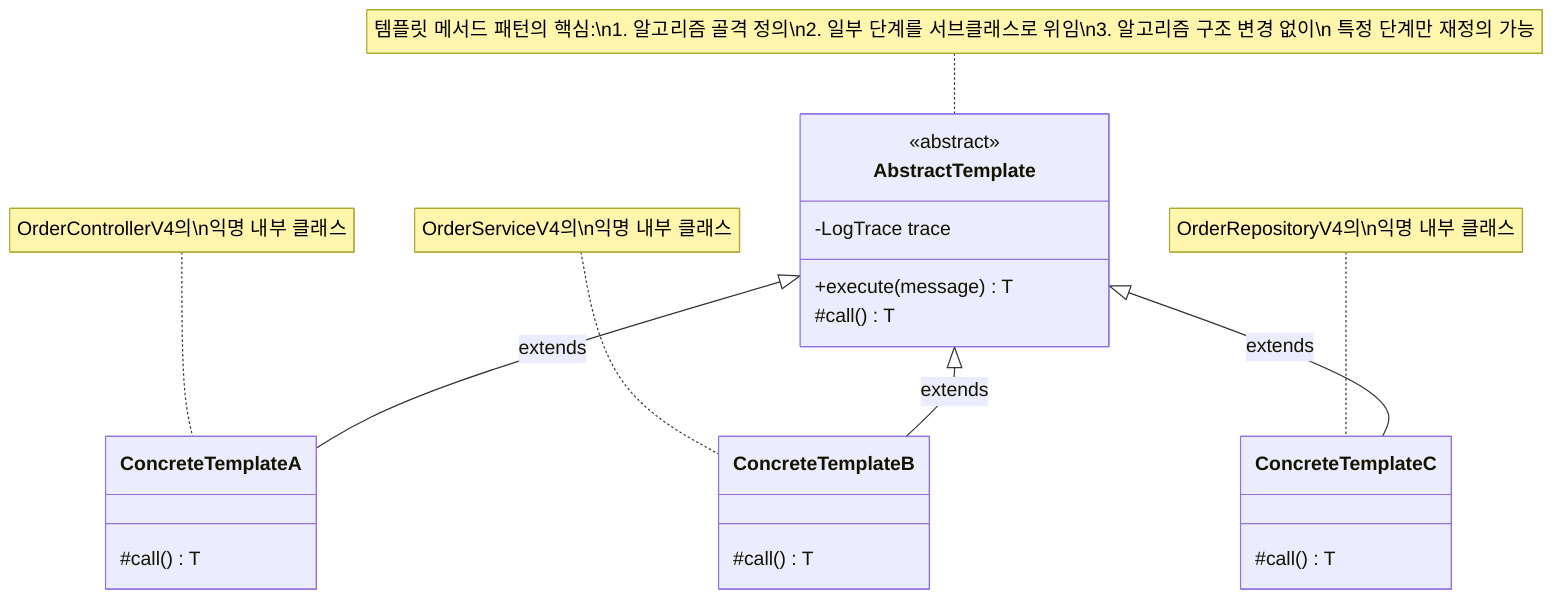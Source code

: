 classDiagram
    class AbstractTemplate {
        <<abstract>>
        -LogTrace trace
        +execute(message) T
        #call() T
    }
    
    class ConcreteTemplateA {
        #call() T
    }
    
    class ConcreteTemplateB {
        #call() T
    }
    
    class ConcreteTemplateC {
        #call() T
    }
    
    AbstractTemplate <|-- ConcreteTemplateA : extends
    AbstractTemplate <|-- ConcreteTemplateB : extends
    AbstractTemplate <|-- ConcreteTemplateC : extends
    
    note for AbstractTemplate "템플릿 메서드 패턴의 핵심:\n1. 알고리즘 골격 정의\n2. 일부 단계를 서브클래스로 위임\n3. 알고리즘 구조 변경 없이\n   특정 단계만 재정의 가능"
    
    note for ConcreteTemplateA "OrderControllerV4의\n익명 내부 클래스"
    note for ConcreteTemplateB "OrderServiceV4의\n익명 내부 클래스"
    note for ConcreteTemplateC "OrderRepositoryV4의\n익명 내부 클래스"